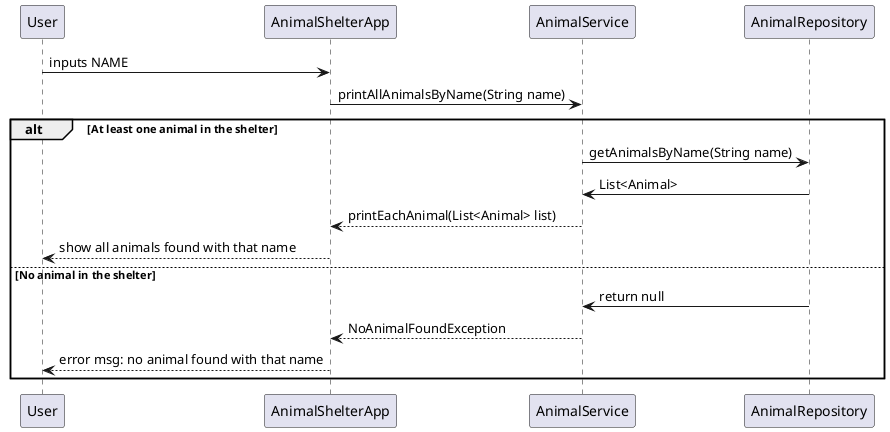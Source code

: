 @startuml

User -> AnimalShelterApp : inputs NAME
AnimalShelterApp -> AnimalService : printAllAnimalsByName(String name)
alt At least one animal in the shelter
AnimalService -> AnimalRepository : getAnimalsByName(String name)
AnimalService <- AnimalRepository : List<Animal>
AnimalShelterApp <-- AnimalService : printEachAnimal(List<Animal> list)
User <-- AnimalShelterApp : show all animals found with that name
else No animal in the shelter
AnimalService <- AnimalRepository : return null
AnimalShelterApp <-- AnimalService : NoAnimalFoundException
User <-- AnimalShelterApp : error msg: no animal found with that name
end

@enduml
